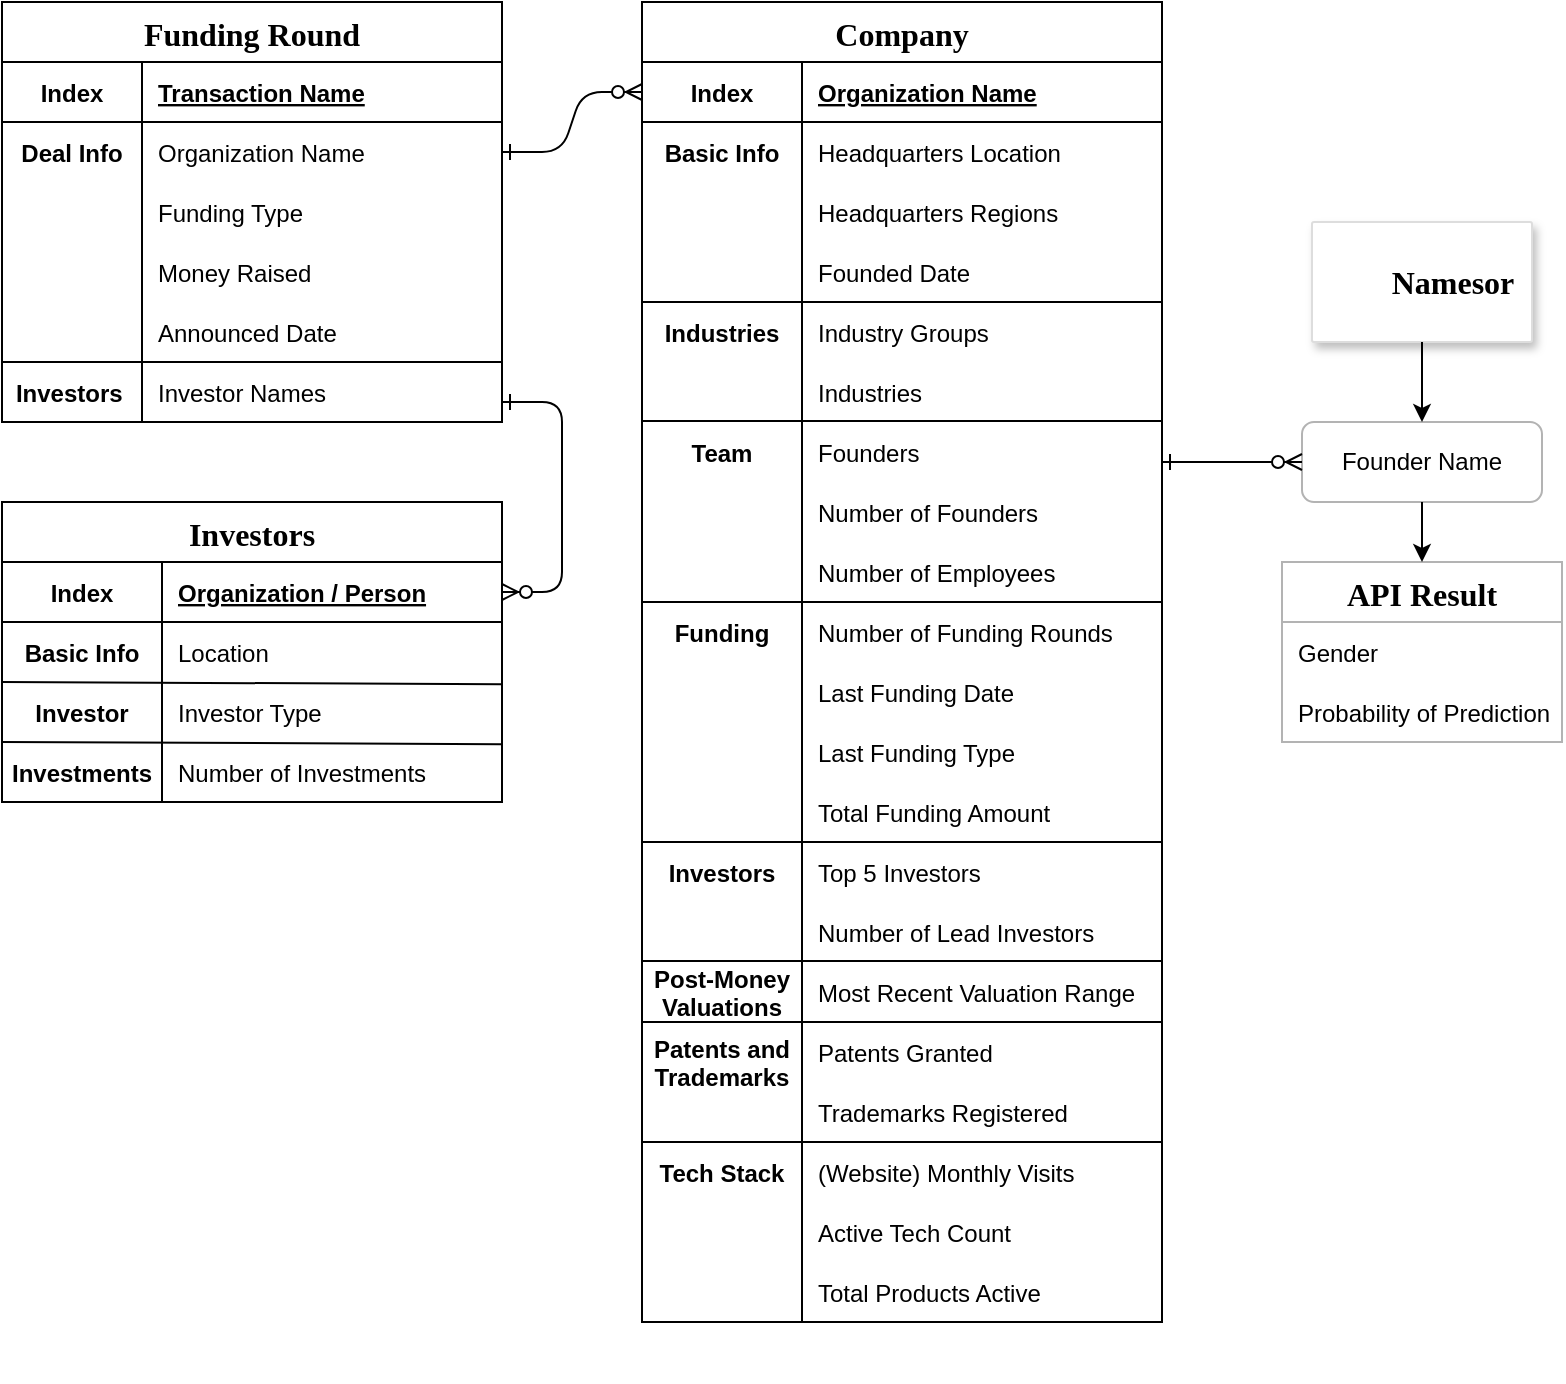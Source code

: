 <mxfile version="18.0.2" type="github">
  <diagram id="R2lEEEUBdFMjLlhIrx00" name="Page-1">
    <mxGraphModel dx="1164" dy="720" grid="1" gridSize="10" guides="1" tooltips="1" connect="1" arrows="1" fold="1" page="1" pageScale="1" pageWidth="1100" pageHeight="850" math="0" shadow="0" extFonts="Permanent Marker^https://fonts.googleapis.com/css?family=Permanent+Marker">
      <root>
        <mxCell id="0" />
        <mxCell id="1" parent="0" />
        <mxCell id="C-vyLk0tnHw3VtMMgP7b-1" value="" style="edgeStyle=entityRelationEdgeStyle;endArrow=ERzeroToMany;startArrow=ERone;endFill=1;startFill=0;exitX=1;exitY=0.5;exitDx=0;exitDy=0;entryX=0;entryY=0.5;entryDx=0;entryDy=0;" parent="1" source="C-vyLk0tnHw3VtMMgP7b-27" target="C-vyLk0tnHw3VtMMgP7b-3" edge="1">
          <mxGeometry width="100" height="100" relative="1" as="geometry">
            <mxPoint x="80" y="730" as="sourcePoint" />
            <mxPoint x="180" y="630" as="targetPoint" />
          </mxGeometry>
        </mxCell>
        <mxCell id="d0-8wZ6xfutbVwg7pQpN-62" value="" style="group;fontFamily=Times New Roman;" parent="1" vertex="1" connectable="0">
          <mxGeometry x="120" y="90" width="250" height="210" as="geometry" />
        </mxCell>
        <mxCell id="C-vyLk0tnHw3VtMMgP7b-23" value="Funding Round" style="shape=table;startSize=30;container=1;collapsible=1;childLayout=tableLayout;fixedRows=1;rowLines=0;fontStyle=1;align=center;resizeLast=1;fontFamily=Times New Roman;fontSize=16;" parent="d0-8wZ6xfutbVwg7pQpN-62" vertex="1">
          <mxGeometry width="250" height="210" as="geometry" />
        </mxCell>
        <mxCell id="C-vyLk0tnHw3VtMMgP7b-24" value="" style="shape=partialRectangle;collapsible=0;dropTarget=0;pointerEvents=0;fillColor=none;points=[[0,0.5],[1,0.5]];portConstraint=eastwest;top=0;left=0;right=0;bottom=1;" parent="C-vyLk0tnHw3VtMMgP7b-23" vertex="1">
          <mxGeometry y="30" width="250" height="30" as="geometry" />
        </mxCell>
        <mxCell id="C-vyLk0tnHw3VtMMgP7b-25" value="Index" style="shape=partialRectangle;overflow=hidden;connectable=0;fillColor=none;top=0;left=0;bottom=0;right=0;fontStyle=1;" parent="C-vyLk0tnHw3VtMMgP7b-24" vertex="1">
          <mxGeometry width="70" height="30" as="geometry">
            <mxRectangle width="70" height="30" as="alternateBounds" />
          </mxGeometry>
        </mxCell>
        <mxCell id="C-vyLk0tnHw3VtMMgP7b-26" value="Transaction Name" style="shape=partialRectangle;overflow=hidden;connectable=0;fillColor=none;top=0;left=0;bottom=0;right=0;align=left;spacingLeft=6;fontStyle=5;" parent="C-vyLk0tnHw3VtMMgP7b-24" vertex="1">
          <mxGeometry x="70" width="180" height="30" as="geometry">
            <mxRectangle width="180" height="30" as="alternateBounds" />
          </mxGeometry>
        </mxCell>
        <mxCell id="C-vyLk0tnHw3VtMMgP7b-27" value="" style="shape=partialRectangle;collapsible=0;dropTarget=0;pointerEvents=0;fillColor=none;points=[[0,0.5],[1,0.5]];portConstraint=eastwest;top=0;left=0;right=0;bottom=0;" parent="C-vyLk0tnHw3VtMMgP7b-23" vertex="1">
          <mxGeometry y="60" width="250" height="30" as="geometry" />
        </mxCell>
        <mxCell id="C-vyLk0tnHw3VtMMgP7b-28" value="Deal Info" style="shape=partialRectangle;overflow=hidden;connectable=0;fillColor=none;top=0;left=0;bottom=0;right=0;fontStyle=1" parent="C-vyLk0tnHw3VtMMgP7b-27" vertex="1">
          <mxGeometry width="70" height="30" as="geometry">
            <mxRectangle width="70" height="30" as="alternateBounds" />
          </mxGeometry>
        </mxCell>
        <mxCell id="C-vyLk0tnHw3VtMMgP7b-29" value="Organization Name" style="shape=partialRectangle;overflow=hidden;connectable=0;fillColor=none;top=0;left=0;bottom=0;right=0;align=left;spacingLeft=6;" parent="C-vyLk0tnHw3VtMMgP7b-27" vertex="1">
          <mxGeometry x="70" width="180" height="30" as="geometry">
            <mxRectangle width="180" height="30" as="alternateBounds" />
          </mxGeometry>
        </mxCell>
        <mxCell id="d0-8wZ6xfutbVwg7pQpN-1" value="Funding Type" style="shape=partialRectangle;overflow=hidden;connectable=0;fillColor=none;top=0;left=0;bottom=0;right=0;align=left;spacingLeft=6;" parent="d0-8wZ6xfutbVwg7pQpN-62" vertex="1">
          <mxGeometry x="70" y="90" width="180" height="30" as="geometry">
            <mxRectangle width="230" height="30" as="alternateBounds" />
          </mxGeometry>
        </mxCell>
        <mxCell id="d0-8wZ6xfutbVwg7pQpN-2" value="Money Raised" style="shape=partialRectangle;overflow=hidden;connectable=0;fillColor=none;top=0;left=0;bottom=0;right=0;align=left;spacingLeft=6;" parent="d0-8wZ6xfutbVwg7pQpN-62" vertex="1">
          <mxGeometry x="70" y="120" width="180" height="30" as="geometry">
            <mxRectangle width="230" height="30" as="alternateBounds" />
          </mxGeometry>
        </mxCell>
        <mxCell id="d0-8wZ6xfutbVwg7pQpN-3" value="Investor Names" style="shape=partialRectangle;overflow=hidden;connectable=0;fillColor=none;top=0;left=0;bottom=0;right=0;align=left;spacingLeft=6;" parent="d0-8wZ6xfutbVwg7pQpN-62" vertex="1">
          <mxGeometry x="70" y="180" width="180" height="30" as="geometry">
            <mxRectangle width="230" height="30" as="alternateBounds" />
          </mxGeometry>
        </mxCell>
        <mxCell id="d0-8wZ6xfutbVwg7pQpN-58" value="Announced Date" style="shape=partialRectangle;overflow=hidden;connectable=0;fillColor=none;top=0;left=0;bottom=0;right=0;align=left;spacingLeft=6;" parent="d0-8wZ6xfutbVwg7pQpN-62" vertex="1">
          <mxGeometry x="70" y="150" width="180" height="30" as="geometry">
            <mxRectangle width="230" height="30" as="alternateBounds" />
          </mxGeometry>
        </mxCell>
        <mxCell id="d0-8wZ6xfutbVwg7pQpN-60" value="Investors" style="shape=partialRectangle;overflow=hidden;connectable=0;fillColor=none;top=0;left=0;bottom=0;right=0;fontStyle=1" parent="d0-8wZ6xfutbVwg7pQpN-62" vertex="1">
          <mxGeometry y="180" width="67.308" height="30" as="geometry">
            <mxRectangle width="60" height="30" as="alternateBounds" />
          </mxGeometry>
        </mxCell>
        <mxCell id="d0-8wZ6xfutbVwg7pQpN-61" value="" style="endArrow=none;html=1;rounded=0;" parent="d0-8wZ6xfutbVwg7pQpN-62" edge="1">
          <mxGeometry width="50" height="50" relative="1" as="geometry">
            <mxPoint x="250" y="180" as="sourcePoint" />
            <mxPoint y="180" as="targetPoint" />
          </mxGeometry>
        </mxCell>
        <mxCell id="d0-8wZ6xfutbVwg7pQpN-4" value="" style="endArrow=none;html=1;rounded=0;" parent="d0-8wZ6xfutbVwg7pQpN-62" edge="1">
          <mxGeometry width="50" height="50" relative="1" as="geometry">
            <mxPoint x="69.998" y="210" as="sourcePoint" />
            <mxPoint x="69.998" y="90" as="targetPoint" />
          </mxGeometry>
        </mxCell>
        <mxCell id="d0-8wZ6xfutbVwg7pQpN-65" value="Investor" style="shape=partialRectangle;overflow=hidden;connectable=0;fillColor=none;top=0;left=0;bottom=0;right=0;fontStyle=1" parent="1" vertex="1">
          <mxGeometry x="120" y="430" width="80" height="30" as="geometry">
            <mxRectangle width="70" height="30" as="alternateBounds" />
          </mxGeometry>
        </mxCell>
        <mxCell id="d0-8wZ6xfutbVwg7pQpN-67" value="" style="group" parent="1" vertex="1" connectable="0">
          <mxGeometry x="120" y="340" width="250" height="150" as="geometry" />
        </mxCell>
        <mxCell id="d0-8wZ6xfutbVwg7pQpN-66" value="" style="endArrow=none;html=1;rounded=0;" parent="d0-8wZ6xfutbVwg7pQpN-67" edge="1">
          <mxGeometry width="50" height="50" relative="1" as="geometry">
            <mxPoint x="80" y="120" as="sourcePoint" />
            <mxPoint x="80" y="150" as="targetPoint" />
          </mxGeometry>
        </mxCell>
        <mxCell id="d0-8wZ6xfutbVwg7pQpN-89" value="" style="group" parent="d0-8wZ6xfutbVwg7pQpN-67" vertex="1" connectable="0">
          <mxGeometry width="250" height="150" as="geometry" />
        </mxCell>
        <mxCell id="C-vyLk0tnHw3VtMMgP7b-13" value="Investors" style="shape=table;startSize=30;container=1;collapsible=1;childLayout=tableLayout;fixedRows=1;rowLines=0;fontStyle=1;align=center;resizeLast=1;fontSize=16;fontFamily=Times New Roman;" parent="d0-8wZ6xfutbVwg7pQpN-89" vertex="1">
          <mxGeometry width="250" height="150" as="geometry">
            <mxRectangle width="90" height="30" as="alternateBounds" />
          </mxGeometry>
        </mxCell>
        <mxCell id="C-vyLk0tnHw3VtMMgP7b-14" value="" style="shape=partialRectangle;collapsible=0;dropTarget=0;pointerEvents=0;fillColor=none;points=[[0,0.5],[1,0.5]];portConstraint=eastwest;top=0;left=0;right=0;bottom=1;" parent="C-vyLk0tnHw3VtMMgP7b-13" vertex="1">
          <mxGeometry y="30" width="250" height="30" as="geometry" />
        </mxCell>
        <mxCell id="C-vyLk0tnHw3VtMMgP7b-15" value="Index" style="shape=partialRectangle;overflow=hidden;connectable=0;fillColor=none;top=0;left=0;bottom=0;right=0;fontStyle=1;" parent="C-vyLk0tnHw3VtMMgP7b-14" vertex="1">
          <mxGeometry width="80" height="30" as="geometry">
            <mxRectangle width="80" height="30" as="alternateBounds" />
          </mxGeometry>
        </mxCell>
        <mxCell id="C-vyLk0tnHw3VtMMgP7b-16" value="Organization / Person" style="shape=partialRectangle;overflow=hidden;connectable=0;fillColor=none;top=0;left=0;bottom=0;right=0;align=left;spacingLeft=6;fontStyle=5;" parent="C-vyLk0tnHw3VtMMgP7b-14" vertex="1">
          <mxGeometry x="80" width="170" height="30" as="geometry">
            <mxRectangle width="170" height="30" as="alternateBounds" />
          </mxGeometry>
        </mxCell>
        <mxCell id="C-vyLk0tnHw3VtMMgP7b-17" value="" style="shape=partialRectangle;collapsible=0;dropTarget=0;pointerEvents=0;fillColor=none;points=[[0,0.5],[1,0.5]];portConstraint=eastwest;top=0;left=0;right=0;bottom=0;" parent="C-vyLk0tnHw3VtMMgP7b-13" vertex="1">
          <mxGeometry y="60" width="250" height="30" as="geometry" />
        </mxCell>
        <mxCell id="C-vyLk0tnHw3VtMMgP7b-18" value="Basic Info" style="shape=partialRectangle;overflow=hidden;connectable=0;fillColor=none;top=0;left=0;bottom=0;right=0;fontStyle=1" parent="C-vyLk0tnHw3VtMMgP7b-17" vertex="1">
          <mxGeometry width="80" height="30" as="geometry">
            <mxRectangle width="80" height="30" as="alternateBounds" />
          </mxGeometry>
        </mxCell>
        <mxCell id="C-vyLk0tnHw3VtMMgP7b-19" value="Location" style="shape=partialRectangle;overflow=hidden;connectable=0;fillColor=none;top=0;left=0;bottom=0;right=0;align=left;spacingLeft=6;" parent="C-vyLk0tnHw3VtMMgP7b-17" vertex="1">
          <mxGeometry x="80" width="170" height="30" as="geometry">
            <mxRectangle width="170" height="30" as="alternateBounds" />
          </mxGeometry>
        </mxCell>
        <mxCell id="C-vyLk0tnHw3VtMMgP7b-20" value="" style="shape=partialRectangle;collapsible=0;dropTarget=0;pointerEvents=0;fillColor=none;points=[[0,0.5],[1,0.5]];portConstraint=eastwest;top=0;left=0;right=0;bottom=0;" parent="C-vyLk0tnHw3VtMMgP7b-13" vertex="1">
          <mxGeometry y="90" width="250" height="30" as="geometry" />
        </mxCell>
        <mxCell id="C-vyLk0tnHw3VtMMgP7b-21" value="" style="shape=partialRectangle;overflow=hidden;connectable=0;fillColor=none;top=0;left=0;bottom=0;right=0;" parent="C-vyLk0tnHw3VtMMgP7b-20" vertex="1">
          <mxGeometry width="80" height="30" as="geometry">
            <mxRectangle width="80" height="30" as="alternateBounds" />
          </mxGeometry>
        </mxCell>
        <mxCell id="C-vyLk0tnHw3VtMMgP7b-22" value="Investor Type" style="shape=partialRectangle;overflow=hidden;connectable=0;fillColor=none;top=0;left=0;bottom=0;right=0;align=left;spacingLeft=6;" parent="C-vyLk0tnHw3VtMMgP7b-20" vertex="1">
          <mxGeometry x="80" width="170" height="30" as="geometry">
            <mxRectangle width="170" height="30" as="alternateBounds" />
          </mxGeometry>
        </mxCell>
        <mxCell id="d0-8wZ6xfutbVwg7pQpN-87" value="" style="endArrow=none;html=1;rounded=0;fontColor=#FF0000;exitX=-0.001;exitY=0.999;exitDx=0;exitDy=0;exitPerimeter=0;entryX=0.999;entryY=1.036;entryDx=0;entryDy=0;entryPerimeter=0;" parent="C-vyLk0tnHw3VtMMgP7b-13" source="C-vyLk0tnHw3VtMMgP7b-20" target="C-vyLk0tnHw3VtMMgP7b-20" edge="1">
          <mxGeometry width="50" height="50" relative="1" as="geometry">
            <mxPoint x="170" y="50" as="sourcePoint" />
            <mxPoint x="220" as="targetPoint" />
          </mxGeometry>
        </mxCell>
        <mxCell id="d0-8wZ6xfutbVwg7pQpN-63" value="Investments" style="shape=partialRectangle;overflow=hidden;connectable=0;fillColor=none;top=0;left=0;bottom=0;right=0;fontStyle=1" parent="d0-8wZ6xfutbVwg7pQpN-89" vertex="1">
          <mxGeometry y="120" width="80" height="30" as="geometry">
            <mxRectangle width="70" height="30" as="alternateBounds" />
          </mxGeometry>
        </mxCell>
        <mxCell id="d0-8wZ6xfutbVwg7pQpN-64" value="Number of Investments" style="shape=partialRectangle;overflow=hidden;connectable=0;fillColor=none;top=0;left=0;bottom=0;right=0;align=left;spacingLeft=6;" parent="d0-8wZ6xfutbVwg7pQpN-89" vertex="1">
          <mxGeometry x="80" y="120" width="170" height="30" as="geometry">
            <mxRectangle width="180" height="30" as="alternateBounds" />
          </mxGeometry>
        </mxCell>
        <mxCell id="d0-8wZ6xfutbVwg7pQpN-88" value="" style="endArrow=none;html=1;rounded=0;fontColor=#FF0000;exitX=-0.001;exitY=0.999;exitDx=0;exitDy=0;exitPerimeter=0;entryX=0.999;entryY=1.036;entryDx=0;entryDy=0;entryPerimeter=0;" parent="d0-8wZ6xfutbVwg7pQpN-89" edge="1">
          <mxGeometry width="50" height="50" relative="1" as="geometry">
            <mxPoint y="90.0" as="sourcePoint" />
            <mxPoint x="250.0" y="91.11" as="targetPoint" />
          </mxGeometry>
        </mxCell>
        <mxCell id="d0-8wZ6xfutbVwg7pQpN-69" value="" style="edgeStyle=entityRelationEdgeStyle;endArrow=ERzeroToMany;startArrow=ERone;endFill=1;startFill=0;entryX=1;entryY=0.5;entryDx=0;entryDy=0;" parent="1" target="C-vyLk0tnHw3VtMMgP7b-14" edge="1">
          <mxGeometry width="100" height="100" relative="1" as="geometry">
            <mxPoint x="370" y="290" as="sourcePoint" />
            <mxPoint x="440" y="540" as="targetPoint" />
          </mxGeometry>
        </mxCell>
        <mxCell id="d0-8wZ6xfutbVwg7pQpN-77" value="" style="group" parent="1" vertex="1" connectable="0">
          <mxGeometry x="775" y="200" width="110" height="60" as="geometry" />
        </mxCell>
        <mxCell id="d0-8wZ6xfutbVwg7pQpN-71" value="" style="strokeColor=#dddddd;shadow=1;strokeWidth=1;rounded=1;absoluteArcSize=1;arcSize=2;" parent="d0-8wZ6xfutbVwg7pQpN-77" vertex="1">
          <mxGeometry width="110" height="60" as="geometry" />
        </mxCell>
        <mxCell id="d0-8wZ6xfutbVwg7pQpN-75" value="" style="shape=image;verticalLabelPosition=bottom;labelBackgroundColor=default;verticalAlign=top;aspect=fixed;imageAspect=0;image=https://namsor.app/compressed_images/namsor_small.svg;" parent="d0-8wZ6xfutbVwg7pQpN-77" vertex="1">
          <mxGeometry y="5" width="50" height="50" as="geometry" />
        </mxCell>
        <mxCell id="d0-8wZ6xfutbVwg7pQpN-76" value="&lt;b&gt;&lt;font style=&quot;font-size: 16px;&quot; face=&quot;Times New Roman&quot;&gt;Namesor&lt;/font&gt;&lt;/b&gt;" style="text;html=1;align=center;verticalAlign=middle;resizable=0;points=[];autosize=1;strokeColor=none;fillColor=none;" parent="d0-8wZ6xfutbVwg7pQpN-77" vertex="1">
          <mxGeometry x="30" y="20" width="80" height="20" as="geometry" />
        </mxCell>
        <mxCell id="d0-8wZ6xfutbVwg7pQpN-79" value="Founder Name" style="rounded=1;whiteSpace=wrap;html=1;strokeColor=#B3B3B3;" parent="1" vertex="1">
          <mxGeometry x="770" y="300" width="120" height="40" as="geometry" />
        </mxCell>
        <mxCell id="d0-8wZ6xfutbVwg7pQpN-80" value="API Result" style="swimlane;strokeColor=#B3B3B3;startSize=30;fontSize=16;fontFamily=Times New Roman;" parent="1" vertex="1">
          <mxGeometry x="760" y="370" width="140" height="90" as="geometry" />
        </mxCell>
        <mxCell id="d0-8wZ6xfutbVwg7pQpN-81" value="Gender" style="shape=partialRectangle;overflow=hidden;connectable=0;fillColor=none;top=0;left=0;bottom=0;right=0;align=left;spacingLeft=6;" parent="d0-8wZ6xfutbVwg7pQpN-80" vertex="1">
          <mxGeometry y="30" width="140" height="30" as="geometry">
            <mxRectangle width="180" height="30" as="alternateBounds" />
          </mxGeometry>
        </mxCell>
        <mxCell id="d0-8wZ6xfutbVwg7pQpN-82" value="Probability of Prediction" style="shape=partialRectangle;overflow=hidden;connectable=0;fillColor=none;top=0;left=0;bottom=0;right=0;align=left;spacingLeft=6;" parent="d0-8wZ6xfutbVwg7pQpN-80" vertex="1">
          <mxGeometry y="60" width="140" height="30" as="geometry">
            <mxRectangle width="180" height="30" as="alternateBounds" />
          </mxGeometry>
        </mxCell>
        <mxCell id="d0-8wZ6xfutbVwg7pQpN-83" value="" style="endArrow=classic;html=1;rounded=0;fontColor=#FF0000;entryX=0.5;entryY=0;entryDx=0;entryDy=0;exitX=0.5;exitY=1;exitDx=0;exitDy=0;" parent="1" source="d0-8wZ6xfutbVwg7pQpN-71" target="d0-8wZ6xfutbVwg7pQpN-79" edge="1">
          <mxGeometry width="50" height="50" relative="1" as="geometry">
            <mxPoint x="700" y="320" as="sourcePoint" />
            <mxPoint x="710" y="250" as="targetPoint" />
          </mxGeometry>
        </mxCell>
        <mxCell id="d0-8wZ6xfutbVwg7pQpN-84" value="" style="edgeStyle=entityRelationEdgeStyle;endArrow=ERzeroToMany;startArrow=ERone;endFill=1;startFill=0;entryX=0;entryY=0.5;entryDx=0;entryDy=0;" parent="1" target="d0-8wZ6xfutbVwg7pQpN-79" edge="1">
          <mxGeometry width="100" height="100" relative="1" as="geometry">
            <mxPoint x="700" y="320" as="sourcePoint" />
            <mxPoint x="380" y="395" as="targetPoint" />
          </mxGeometry>
        </mxCell>
        <mxCell id="d0-8wZ6xfutbVwg7pQpN-85" value="" style="endArrow=classic;html=1;rounded=0;fontColor=#FF0000;entryX=0.5;entryY=0;entryDx=0;entryDy=0;exitX=0.5;exitY=1;exitDx=0;exitDy=0;" parent="1" source="d0-8wZ6xfutbVwg7pQpN-79" target="d0-8wZ6xfutbVwg7pQpN-80" edge="1">
          <mxGeometry width="50" height="50" relative="1" as="geometry">
            <mxPoint x="840" y="270" as="sourcePoint" />
            <mxPoint x="840" y="310" as="targetPoint" />
          </mxGeometry>
        </mxCell>
        <mxCell id="d0-8wZ6xfutbVwg7pQpN-93" value="" style="group" parent="1" vertex="1" connectable="0">
          <mxGeometry x="440" y="90" width="260" height="690" as="geometry" />
        </mxCell>
        <mxCell id="C-vyLk0tnHw3VtMMgP7b-2" value="Company" style="shape=table;startSize=30;container=1;collapsible=1;childLayout=tableLayout;fixedRows=1;rowLines=0;fontStyle=1;align=center;resizeLast=1;fontFamily=Times New Roman;fontSize=16;" parent="d0-8wZ6xfutbVwg7pQpN-93" vertex="1">
          <mxGeometry width="260" height="660" as="geometry" />
        </mxCell>
        <mxCell id="C-vyLk0tnHw3VtMMgP7b-3" value="" style="shape=partialRectangle;collapsible=0;dropTarget=0;pointerEvents=0;fillColor=none;points=[[0,0.5],[1,0.5]];portConstraint=eastwest;top=0;left=0;right=0;bottom=1;" parent="C-vyLk0tnHw3VtMMgP7b-2" vertex="1">
          <mxGeometry y="30" width="260" height="30" as="geometry" />
        </mxCell>
        <mxCell id="C-vyLk0tnHw3VtMMgP7b-4" value="Index" style="shape=partialRectangle;overflow=hidden;connectable=0;fillColor=none;top=0;left=0;bottom=0;right=0;fontStyle=1;" parent="C-vyLk0tnHw3VtMMgP7b-3" vertex="1">
          <mxGeometry width="80" height="30" as="geometry">
            <mxRectangle width="80" height="30" as="alternateBounds" />
          </mxGeometry>
        </mxCell>
        <mxCell id="C-vyLk0tnHw3VtMMgP7b-5" value="Organization Name" style="shape=partialRectangle;overflow=hidden;connectable=0;fillColor=none;top=0;left=0;bottom=0;right=0;align=left;spacingLeft=6;fontStyle=5;" parent="C-vyLk0tnHw3VtMMgP7b-3" vertex="1">
          <mxGeometry x="80" width="180" height="30" as="geometry">
            <mxRectangle width="180" height="30" as="alternateBounds" />
          </mxGeometry>
        </mxCell>
        <mxCell id="C-vyLk0tnHw3VtMMgP7b-6" value="" style="shape=partialRectangle;collapsible=0;dropTarget=0;pointerEvents=0;fillColor=none;points=[[0,0.5],[1,0.5]];portConstraint=eastwest;top=0;left=0;right=0;bottom=0;" parent="C-vyLk0tnHw3VtMMgP7b-2" vertex="1">
          <mxGeometry y="60" width="260" height="30" as="geometry" />
        </mxCell>
        <mxCell id="C-vyLk0tnHw3VtMMgP7b-7" value="Basic Info" style="shape=partialRectangle;overflow=hidden;connectable=0;fillColor=none;top=0;left=0;bottom=0;right=0;fontStyle=1" parent="C-vyLk0tnHw3VtMMgP7b-6" vertex="1">
          <mxGeometry width="80" height="30" as="geometry">
            <mxRectangle width="80" height="30" as="alternateBounds" />
          </mxGeometry>
        </mxCell>
        <mxCell id="C-vyLk0tnHw3VtMMgP7b-8" value="Headquarters Location" style="shape=partialRectangle;overflow=hidden;connectable=0;fillColor=none;top=0;left=0;bottom=0;right=0;align=left;spacingLeft=6;" parent="C-vyLk0tnHw3VtMMgP7b-6" vertex="1">
          <mxGeometry x="80" width="180" height="30" as="geometry">
            <mxRectangle width="180" height="30" as="alternateBounds" />
          </mxGeometry>
        </mxCell>
        <mxCell id="C-vyLk0tnHw3VtMMgP7b-9" value="" style="shape=partialRectangle;collapsible=0;dropTarget=0;pointerEvents=0;fillColor=none;points=[[0,0.5],[1,0.5]];portConstraint=eastwest;top=0;left=0;right=0;bottom=0;" parent="C-vyLk0tnHw3VtMMgP7b-2" vertex="1">
          <mxGeometry y="90" width="260" height="30" as="geometry" />
        </mxCell>
        <mxCell id="C-vyLk0tnHw3VtMMgP7b-10" value="" style="shape=partialRectangle;overflow=hidden;connectable=0;fillColor=none;top=0;left=0;bottom=0;right=0;" parent="C-vyLk0tnHw3VtMMgP7b-9" vertex="1">
          <mxGeometry width="80" height="30" as="geometry">
            <mxRectangle width="80" height="30" as="alternateBounds" />
          </mxGeometry>
        </mxCell>
        <mxCell id="C-vyLk0tnHw3VtMMgP7b-11" value="Headquarters Regions" style="shape=partialRectangle;overflow=hidden;connectable=0;fillColor=none;top=0;left=0;bottom=0;right=0;align=left;spacingLeft=6;" parent="C-vyLk0tnHw3VtMMgP7b-9" vertex="1">
          <mxGeometry x="80" width="180" height="30" as="geometry">
            <mxRectangle width="180" height="30" as="alternateBounds" />
          </mxGeometry>
        </mxCell>
        <mxCell id="d0-8wZ6xfutbVwg7pQpN-56" value="" style="group" parent="d0-8wZ6xfutbVwg7pQpN-93" vertex="1" connectable="0">
          <mxGeometry y="120" width="260" height="570" as="geometry" />
        </mxCell>
        <mxCell id="d0-8wZ6xfutbVwg7pQpN-7" value="Founded Date" style="shape=partialRectangle;overflow=hidden;connectable=0;fillColor=none;top=0;left=0;bottom=0;right=0;align=left;spacingLeft=6;" parent="d0-8wZ6xfutbVwg7pQpN-56" vertex="1">
          <mxGeometry x="80" width="180" height="30" as="geometry">
            <mxRectangle width="180" height="30" as="alternateBounds" />
          </mxGeometry>
        </mxCell>
        <mxCell id="d0-8wZ6xfutbVwg7pQpN-8" value="Industries" style="shape=partialRectangle;overflow=hidden;connectable=0;fillColor=none;top=0;left=0;bottom=0;right=0;fontStyle=1" parent="d0-8wZ6xfutbVwg7pQpN-56" vertex="1">
          <mxGeometry y="30" width="80" height="30" as="geometry">
            <mxRectangle width="80" height="30" as="alternateBounds" />
          </mxGeometry>
        </mxCell>
        <mxCell id="d0-8wZ6xfutbVwg7pQpN-11" value="Industry Groups" style="shape=partialRectangle;overflow=hidden;connectable=0;fillColor=none;top=0;left=0;bottom=0;right=0;align=left;spacingLeft=6;" parent="d0-8wZ6xfutbVwg7pQpN-56" vertex="1">
          <mxGeometry x="80" y="30" width="180" height="30" as="geometry">
            <mxRectangle width="180" height="30" as="alternateBounds" />
          </mxGeometry>
        </mxCell>
        <mxCell id="d0-8wZ6xfutbVwg7pQpN-13" value="Industries" style="shape=partialRectangle;overflow=hidden;connectable=0;fillColor=none;top=0;left=0;bottom=0;right=0;align=left;spacingLeft=6;" parent="d0-8wZ6xfutbVwg7pQpN-56" vertex="1">
          <mxGeometry x="80" y="60" width="180" height="30" as="geometry">
            <mxRectangle width="180" height="30" as="alternateBounds" />
          </mxGeometry>
        </mxCell>
        <mxCell id="d0-8wZ6xfutbVwg7pQpN-14" value="Team" style="shape=partialRectangle;overflow=hidden;connectable=0;fillColor=none;top=0;left=0;bottom=0;right=0;fontStyle=1" parent="d0-8wZ6xfutbVwg7pQpN-56" vertex="1">
          <mxGeometry y="90" width="80" height="30" as="geometry">
            <mxRectangle width="80" height="30" as="alternateBounds" />
          </mxGeometry>
        </mxCell>
        <mxCell id="d0-8wZ6xfutbVwg7pQpN-15" value="Founders" style="shape=partialRectangle;overflow=hidden;connectable=0;fillColor=none;top=0;left=0;bottom=0;right=0;align=left;spacingLeft=6;" parent="d0-8wZ6xfutbVwg7pQpN-56" vertex="1">
          <mxGeometry x="80" y="90" width="180" height="30" as="geometry">
            <mxRectangle width="180" height="30" as="alternateBounds" />
          </mxGeometry>
        </mxCell>
        <mxCell id="d0-8wZ6xfutbVwg7pQpN-16" value="Number of Founders" style="shape=partialRectangle;overflow=hidden;connectable=0;fillColor=none;top=0;left=0;bottom=0;right=0;align=left;spacingLeft=6;" parent="d0-8wZ6xfutbVwg7pQpN-56" vertex="1">
          <mxGeometry x="80" y="120" width="180" height="30" as="geometry">
            <mxRectangle width="180" height="30" as="alternateBounds" />
          </mxGeometry>
        </mxCell>
        <mxCell id="d0-8wZ6xfutbVwg7pQpN-17" value="Number of Employees" style="shape=partialRectangle;overflow=hidden;connectable=0;fillColor=none;top=0;left=0;bottom=0;right=0;align=left;spacingLeft=6;" parent="d0-8wZ6xfutbVwg7pQpN-56" vertex="1">
          <mxGeometry x="80" y="150" width="180" height="30" as="geometry">
            <mxRectangle width="180" height="30" as="alternateBounds" />
          </mxGeometry>
        </mxCell>
        <mxCell id="d0-8wZ6xfutbVwg7pQpN-18" value="Funding" style="shape=partialRectangle;overflow=hidden;connectable=0;fillColor=none;top=0;left=0;bottom=0;right=0;fontStyle=1" parent="d0-8wZ6xfutbVwg7pQpN-56" vertex="1">
          <mxGeometry y="180" width="80" height="30" as="geometry">
            <mxRectangle width="80" height="30" as="alternateBounds" />
          </mxGeometry>
        </mxCell>
        <mxCell id="d0-8wZ6xfutbVwg7pQpN-20" value="Number of Funding Rounds" style="shape=partialRectangle;overflow=hidden;connectable=0;fillColor=none;top=0;left=0;bottom=0;right=0;align=left;spacingLeft=6;" parent="d0-8wZ6xfutbVwg7pQpN-56" vertex="1">
          <mxGeometry x="80" y="180" width="180" height="30" as="geometry">
            <mxRectangle width="180" height="30" as="alternateBounds" />
          </mxGeometry>
        </mxCell>
        <mxCell id="d0-8wZ6xfutbVwg7pQpN-21" value="Last Funding Date" style="shape=partialRectangle;overflow=hidden;connectable=0;fillColor=none;top=0;left=0;bottom=0;right=0;align=left;spacingLeft=6;" parent="d0-8wZ6xfutbVwg7pQpN-56" vertex="1">
          <mxGeometry x="80" y="210" width="180" height="30" as="geometry">
            <mxRectangle width="180" height="30" as="alternateBounds" />
          </mxGeometry>
        </mxCell>
        <mxCell id="d0-8wZ6xfutbVwg7pQpN-22" value="Last Funding Type" style="shape=partialRectangle;overflow=hidden;connectable=0;fillColor=none;top=0;left=0;bottom=0;right=0;align=left;spacingLeft=6;" parent="d0-8wZ6xfutbVwg7pQpN-56" vertex="1">
          <mxGeometry x="80" y="240" width="180" height="30" as="geometry">
            <mxRectangle width="180" height="30" as="alternateBounds" />
          </mxGeometry>
        </mxCell>
        <mxCell id="d0-8wZ6xfutbVwg7pQpN-23" value="Total Funding Amount" style="shape=partialRectangle;overflow=hidden;connectable=0;fillColor=none;top=0;left=0;bottom=0;right=0;align=left;spacingLeft=6;" parent="d0-8wZ6xfutbVwg7pQpN-56" vertex="1">
          <mxGeometry x="80" y="270" width="180" height="30" as="geometry">
            <mxRectangle width="180" height="30" as="alternateBounds" />
          </mxGeometry>
        </mxCell>
        <mxCell id="d0-8wZ6xfutbVwg7pQpN-24" value="Investors" style="shape=partialRectangle;overflow=hidden;connectable=0;fillColor=none;top=0;left=0;bottom=0;right=0;fontStyle=1" parent="d0-8wZ6xfutbVwg7pQpN-56" vertex="1">
          <mxGeometry y="300" width="80" height="30" as="geometry">
            <mxRectangle width="80" height="30" as="alternateBounds" />
          </mxGeometry>
        </mxCell>
        <mxCell id="d0-8wZ6xfutbVwg7pQpN-26" value="Top 5 Investors" style="shape=partialRectangle;overflow=hidden;connectable=0;fillColor=none;top=0;left=0;bottom=0;right=0;align=left;spacingLeft=6;" parent="d0-8wZ6xfutbVwg7pQpN-56" vertex="1">
          <mxGeometry x="80" y="300" width="180" height="30" as="geometry">
            <mxRectangle width="180" height="30" as="alternateBounds" />
          </mxGeometry>
        </mxCell>
        <mxCell id="d0-8wZ6xfutbVwg7pQpN-27" value="Number of Lead Investors" style="shape=partialRectangle;overflow=hidden;connectable=0;fillColor=none;top=0;left=0;bottom=0;right=0;align=left;spacingLeft=6;" parent="d0-8wZ6xfutbVwg7pQpN-56" vertex="1">
          <mxGeometry x="80" y="330" width="180" height="30" as="geometry">
            <mxRectangle width="180" height="30" as="alternateBounds" />
          </mxGeometry>
        </mxCell>
        <mxCell id="d0-8wZ6xfutbVwg7pQpN-38" value="Post-Money&#xa;Valuations" style="shape=partialRectangle;overflow=hidden;connectable=0;fillColor=none;top=0;left=0;bottom=0;right=0;fontStyle=1" parent="d0-8wZ6xfutbVwg7pQpN-56" vertex="1">
          <mxGeometry y="360" width="80" height="30" as="geometry">
            <mxRectangle width="80" height="30" as="alternateBounds" />
          </mxGeometry>
        </mxCell>
        <mxCell id="d0-8wZ6xfutbVwg7pQpN-39" value="Most Recent Valuation Range" style="shape=partialRectangle;overflow=hidden;connectable=0;fillColor=none;top=0;left=0;bottom=0;right=0;align=left;spacingLeft=6;" parent="d0-8wZ6xfutbVwg7pQpN-56" vertex="1">
          <mxGeometry x="80" y="360" width="180" height="30" as="geometry">
            <mxRectangle width="180" height="30" as="alternateBounds" />
          </mxGeometry>
        </mxCell>
        <mxCell id="d0-8wZ6xfutbVwg7pQpN-40" value="(Website) Monthly Visits" style="shape=partialRectangle;overflow=hidden;connectable=0;fillColor=none;top=0;left=0;bottom=0;right=0;align=left;spacingLeft=6;" parent="d0-8wZ6xfutbVwg7pQpN-56" vertex="1">
          <mxGeometry x="80" y="450" width="180" height="30" as="geometry">
            <mxRectangle width="180" height="30" as="alternateBounds" />
          </mxGeometry>
        </mxCell>
        <mxCell id="d0-8wZ6xfutbVwg7pQpN-41" value="Tech Stack" style="shape=partialRectangle;overflow=hidden;connectable=0;fillColor=none;top=0;left=0;bottom=0;right=0;fontStyle=1" parent="d0-8wZ6xfutbVwg7pQpN-56" vertex="1">
          <mxGeometry y="450" width="80" height="30" as="geometry">
            <mxRectangle width="80" height="30" as="alternateBounds" />
          </mxGeometry>
        </mxCell>
        <mxCell id="d0-8wZ6xfutbVwg7pQpN-42" value="Active Tech Count" style="shape=partialRectangle;overflow=hidden;connectable=0;fillColor=none;top=0;left=0;bottom=0;right=0;align=left;spacingLeft=6;" parent="d0-8wZ6xfutbVwg7pQpN-56" vertex="1">
          <mxGeometry x="80" y="480" width="180" height="30" as="geometry">
            <mxRectangle width="180" height="30" as="alternateBounds" />
          </mxGeometry>
        </mxCell>
        <mxCell id="d0-8wZ6xfutbVwg7pQpN-43" value="" style="shape=partialRectangle;overflow=hidden;connectable=0;fillColor=none;top=0;left=0;bottom=0;right=0;align=left;spacingLeft=6;" parent="d0-8wZ6xfutbVwg7pQpN-56" vertex="1">
          <mxGeometry x="80" y="510" width="180" height="30" as="geometry">
            <mxRectangle width="180" height="30" as="alternateBounds" />
          </mxGeometry>
        </mxCell>
        <mxCell id="d0-8wZ6xfutbVwg7pQpN-44" value="Total Products Active" style="shape=partialRectangle;overflow=hidden;connectable=0;fillColor=none;top=0;left=0;bottom=0;right=0;align=left;spacingLeft=6;" parent="d0-8wZ6xfutbVwg7pQpN-56" vertex="1">
          <mxGeometry x="80" y="510" width="180" height="30" as="geometry">
            <mxRectangle width="180" height="30" as="alternateBounds" />
          </mxGeometry>
        </mxCell>
        <mxCell id="d0-8wZ6xfutbVwg7pQpN-45" value="Patents and &#xa;Trademarks" style="shape=partialRectangle;overflow=hidden;connectable=0;fillColor=none;top=0;left=0;bottom=0;right=0;fontStyle=1" parent="d0-8wZ6xfutbVwg7pQpN-56" vertex="1">
          <mxGeometry y="390" width="80" height="40" as="geometry">
            <mxRectangle width="80" height="30" as="alternateBounds" />
          </mxGeometry>
        </mxCell>
        <mxCell id="d0-8wZ6xfutbVwg7pQpN-46" value="Patents Granted" style="shape=partialRectangle;overflow=hidden;connectable=0;fillColor=none;top=0;left=0;bottom=0;right=0;align=left;spacingLeft=6;" parent="d0-8wZ6xfutbVwg7pQpN-56" vertex="1">
          <mxGeometry x="80" y="390" width="180" height="30" as="geometry">
            <mxRectangle width="180" height="30" as="alternateBounds" />
          </mxGeometry>
        </mxCell>
        <mxCell id="d0-8wZ6xfutbVwg7pQpN-47" value="Trademarks Registered" style="shape=partialRectangle;overflow=hidden;connectable=0;fillColor=none;top=0;left=0;bottom=0;right=0;align=left;spacingLeft=6;" parent="d0-8wZ6xfutbVwg7pQpN-56" vertex="1">
          <mxGeometry x="80" y="420" width="180" height="30" as="geometry">
            <mxRectangle width="180" height="30" as="alternateBounds" />
          </mxGeometry>
        </mxCell>
        <mxCell id="d0-8wZ6xfutbVwg7pQpN-48" value="" style="endArrow=none;html=1;rounded=0;" parent="d0-8wZ6xfutbVwg7pQpN-56" edge="1">
          <mxGeometry width="50" height="50" relative="1" as="geometry">
            <mxPoint x="80" y="540" as="sourcePoint" />
            <mxPoint x="80" as="targetPoint" />
          </mxGeometry>
        </mxCell>
        <mxCell id="d0-8wZ6xfutbVwg7pQpN-49" value="" style="endArrow=none;html=1;rounded=0;" parent="d0-8wZ6xfutbVwg7pQpN-56" edge="1">
          <mxGeometry width="50" height="50" relative="1" as="geometry">
            <mxPoint y="30" as="sourcePoint" />
            <mxPoint x="260" y="30" as="targetPoint" />
          </mxGeometry>
        </mxCell>
        <mxCell id="d0-8wZ6xfutbVwg7pQpN-50" value="" style="endArrow=none;html=1;rounded=0;" parent="d0-8wZ6xfutbVwg7pQpN-56" edge="1">
          <mxGeometry width="50" height="50" relative="1" as="geometry">
            <mxPoint y="89.51" as="sourcePoint" />
            <mxPoint x="260" y="89.51" as="targetPoint" />
          </mxGeometry>
        </mxCell>
        <mxCell id="d0-8wZ6xfutbVwg7pQpN-51" value="" style="endArrow=none;html=1;rounded=0;" parent="d0-8wZ6xfutbVwg7pQpN-56" edge="1">
          <mxGeometry width="50" height="50" relative="1" as="geometry">
            <mxPoint y="180" as="sourcePoint" />
            <mxPoint x="260" y="180" as="targetPoint" />
          </mxGeometry>
        </mxCell>
        <mxCell id="d0-8wZ6xfutbVwg7pQpN-52" value="" style="endArrow=none;html=1;rounded=0;" parent="d0-8wZ6xfutbVwg7pQpN-56" edge="1">
          <mxGeometry width="50" height="50" relative="1" as="geometry">
            <mxPoint y="300" as="sourcePoint" />
            <mxPoint x="260" y="300" as="targetPoint" />
          </mxGeometry>
        </mxCell>
        <mxCell id="d0-8wZ6xfutbVwg7pQpN-53" value="" style="endArrow=none;html=1;rounded=0;" parent="d0-8wZ6xfutbVwg7pQpN-56" edge="1">
          <mxGeometry width="50" height="50" relative="1" as="geometry">
            <mxPoint y="359.51" as="sourcePoint" />
            <mxPoint x="260" y="359.51" as="targetPoint" />
          </mxGeometry>
        </mxCell>
        <mxCell id="d0-8wZ6xfutbVwg7pQpN-54" value="" style="endArrow=none;html=1;rounded=0;" parent="d0-8wZ6xfutbVwg7pQpN-56" edge="1">
          <mxGeometry width="50" height="50" relative="1" as="geometry">
            <mxPoint y="390" as="sourcePoint" />
            <mxPoint x="260" y="390" as="targetPoint" />
          </mxGeometry>
        </mxCell>
        <mxCell id="d0-8wZ6xfutbVwg7pQpN-55" value="" style="endArrow=none;html=1;rounded=0;" parent="d0-8wZ6xfutbVwg7pQpN-56" edge="1">
          <mxGeometry width="50" height="50" relative="1" as="geometry">
            <mxPoint y="450" as="sourcePoint" />
            <mxPoint x="260" y="450" as="targetPoint" />
          </mxGeometry>
        </mxCell>
      </root>
    </mxGraphModel>
  </diagram>
</mxfile>
